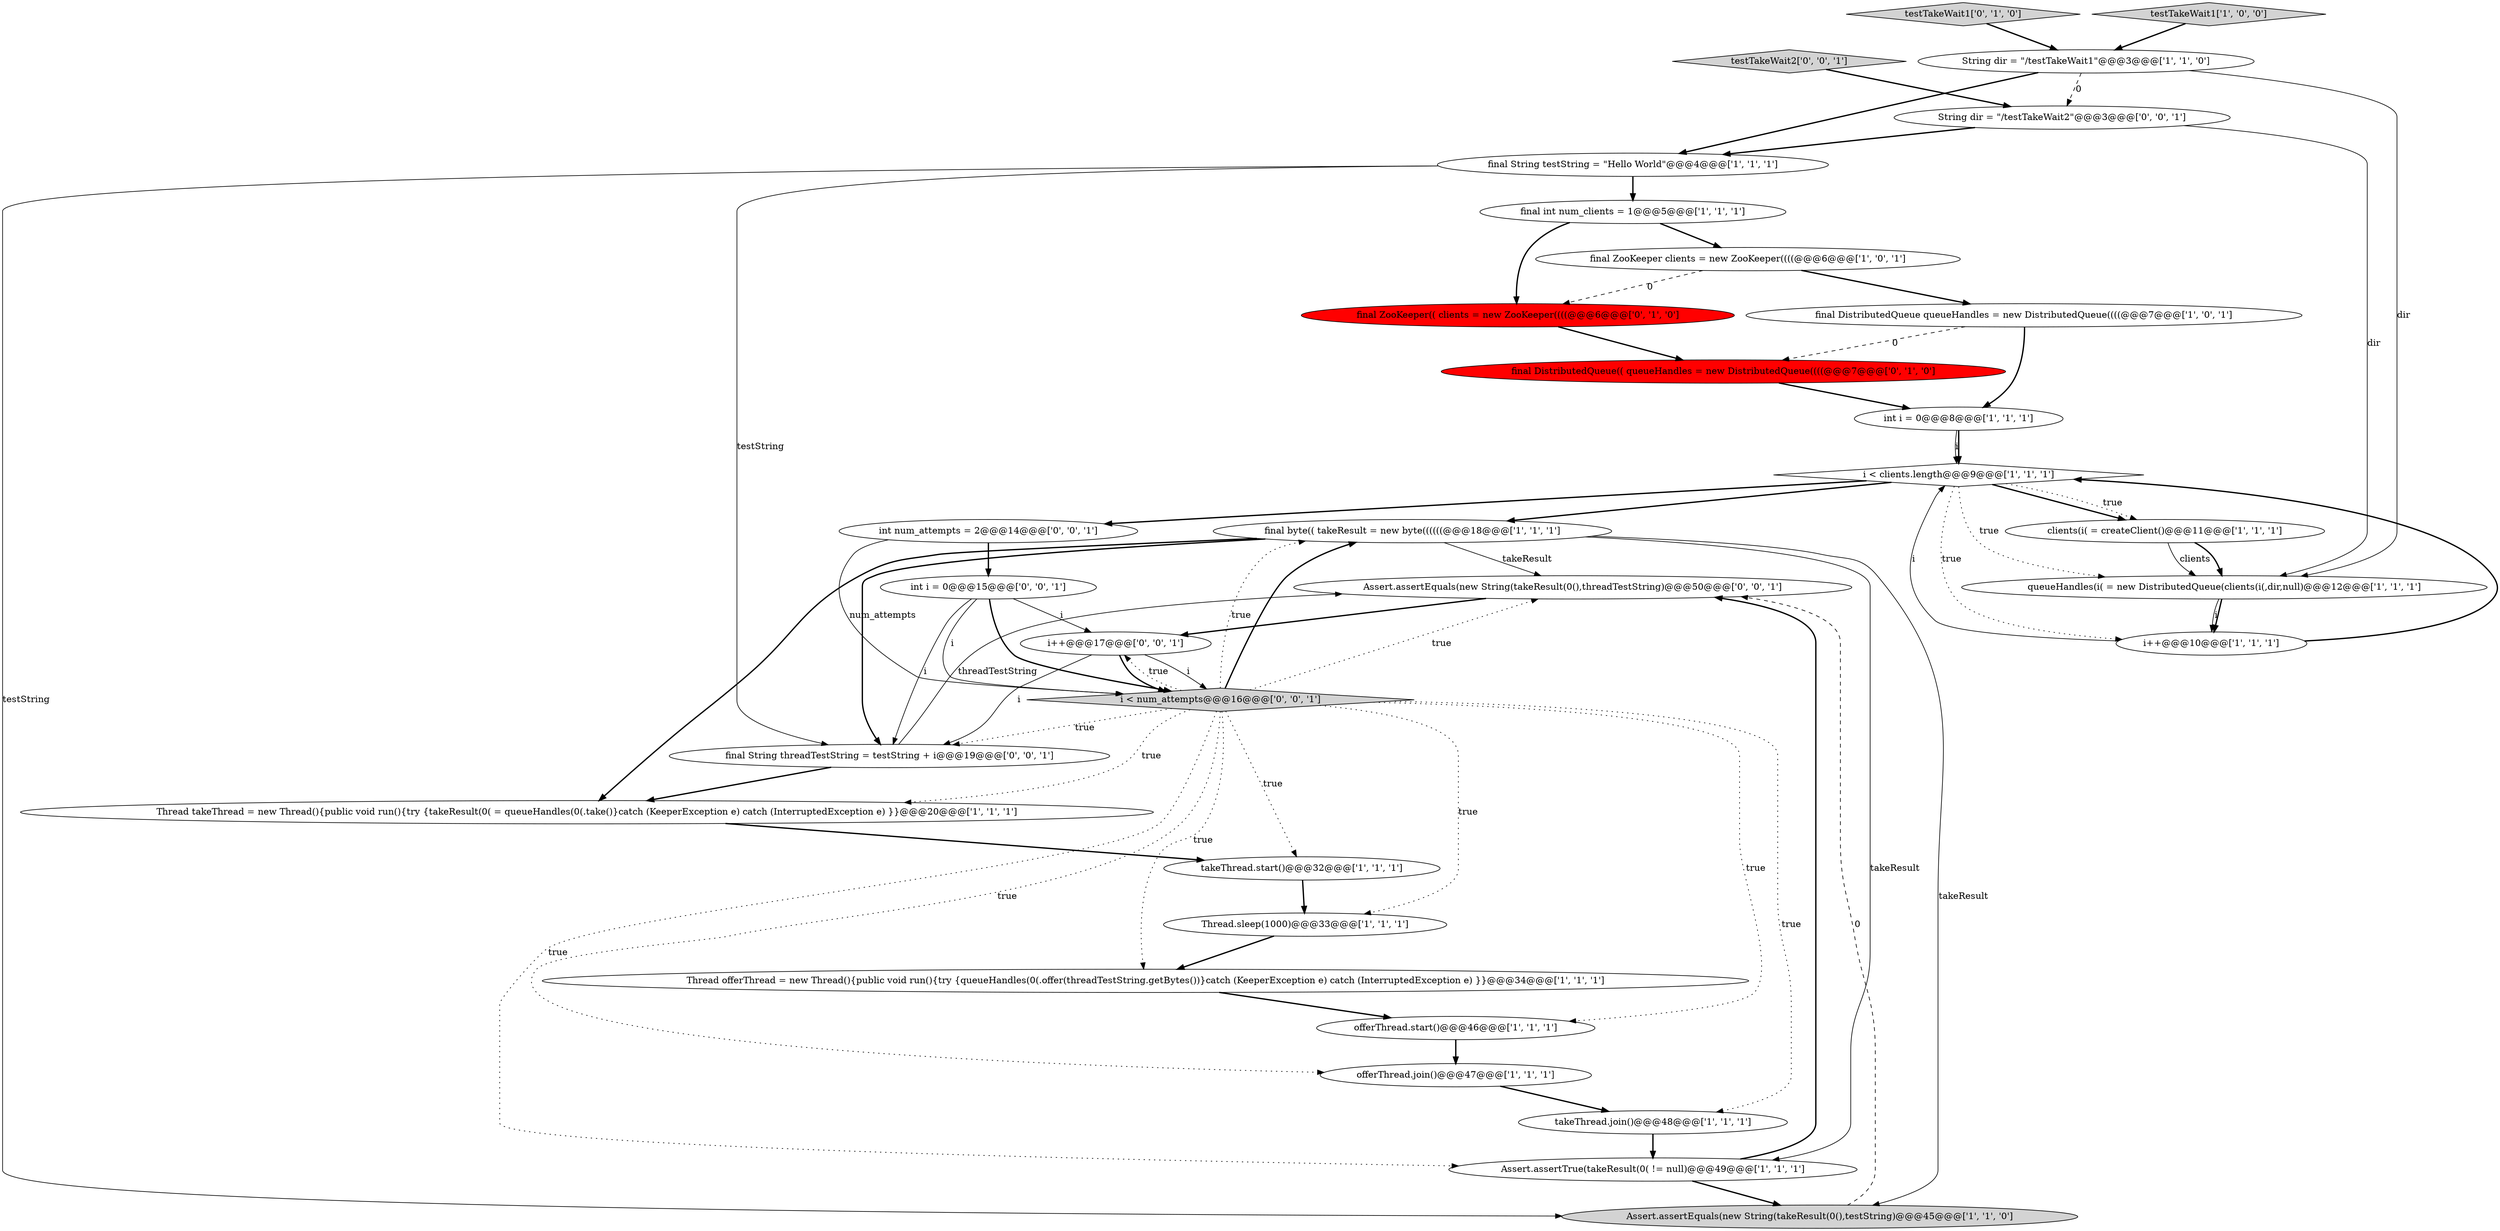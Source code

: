 digraph {
9 [style = filled, label = "String dir = \"/testTakeWait1\"@@@3@@@['1', '1', '0']", fillcolor = white, shape = ellipse image = "AAA0AAABBB1BBB"];
26 [style = filled, label = "i < num_attempts@@@16@@@['0', '0', '1']", fillcolor = lightgray, shape = diamond image = "AAA0AAABBB3BBB"];
21 [style = filled, label = "testTakeWait1['0', '1', '0']", fillcolor = lightgray, shape = diamond image = "AAA0AAABBB2BBB"];
30 [style = filled, label = "testTakeWait2['0', '0', '1']", fillcolor = lightgray, shape = diamond image = "AAA0AAABBB3BBB"];
10 [style = filled, label = "offerThread.start()@@@46@@@['1', '1', '1']", fillcolor = white, shape = ellipse image = "AAA0AAABBB1BBB"];
8 [style = filled, label = "clients(i( = createClient()@@@11@@@['1', '1', '1']", fillcolor = white, shape = ellipse image = "AAA0AAABBB1BBB"];
12 [style = filled, label = "final DistributedQueue queueHandles = new DistributedQueue((((@@@7@@@['1', '0', '1']", fillcolor = white, shape = ellipse image = "AAA0AAABBB1BBB"];
6 [style = filled, label = "Thread offerThread = new Thread(){public void run(){try {queueHandles(0(.offer(threadTestString.getBytes())}catch (KeeperException e) catch (InterruptedException e) }}@@@34@@@['1', '1', '1']", fillcolor = white, shape = ellipse image = "AAA0AAABBB1BBB"];
14 [style = filled, label = "final ZooKeeper clients = new ZooKeeper((((@@@6@@@['1', '0', '1']", fillcolor = white, shape = ellipse image = "AAA0AAABBB1BBB"];
1 [style = filled, label = "final int num_clients = 1@@@5@@@['1', '1', '1']", fillcolor = white, shape = ellipse image = "AAA0AAABBB1BBB"];
18 [style = filled, label = "Thread.sleep(1000)@@@33@@@['1', '1', '1']", fillcolor = white, shape = ellipse image = "AAA0AAABBB1BBB"];
24 [style = filled, label = "Assert.assertEquals(new String(takeResult(0(),threadTestString)@@@50@@@['0', '0', '1']", fillcolor = white, shape = ellipse image = "AAA0AAABBB3BBB"];
31 [style = filled, label = "i++@@@17@@@['0', '0', '1']", fillcolor = white, shape = ellipse image = "AAA0AAABBB3BBB"];
20 [style = filled, label = "final byte(( takeResult = new byte((((((@@@18@@@['1', '1', '1']", fillcolor = white, shape = ellipse image = "AAA0AAABBB1BBB"];
7 [style = filled, label = "i < clients.length@@@9@@@['1', '1', '1']", fillcolor = white, shape = diamond image = "AAA0AAABBB1BBB"];
23 [style = filled, label = "final ZooKeeper(( clients = new ZooKeeper((((@@@6@@@['0', '1', '0']", fillcolor = red, shape = ellipse image = "AAA1AAABBB2BBB"];
4 [style = filled, label = "testTakeWait1['1', '0', '0']", fillcolor = lightgray, shape = diamond image = "AAA0AAABBB1BBB"];
0 [style = filled, label = "offerThread.join()@@@47@@@['1', '1', '1']", fillcolor = white, shape = ellipse image = "AAA0AAABBB1BBB"];
3 [style = filled, label = "Thread takeThread = new Thread(){public void run(){try {takeResult(0( = queueHandles(0(.take()}catch (KeeperException e) catch (InterruptedException e) }}@@@20@@@['1', '1', '1']", fillcolor = white, shape = ellipse image = "AAA0AAABBB1BBB"];
11 [style = filled, label = "takeThread.start()@@@32@@@['1', '1', '1']", fillcolor = white, shape = ellipse image = "AAA0AAABBB1BBB"];
19 [style = filled, label = "takeThread.join()@@@48@@@['1', '1', '1']", fillcolor = white, shape = ellipse image = "AAA0AAABBB1BBB"];
15 [style = filled, label = "int i = 0@@@8@@@['1', '1', '1']", fillcolor = white, shape = ellipse image = "AAA0AAABBB1BBB"];
16 [style = filled, label = "i++@@@10@@@['1', '1', '1']", fillcolor = white, shape = ellipse image = "AAA0AAABBB1BBB"];
17 [style = filled, label = "Assert.assertEquals(new String(takeResult(0(),testString)@@@45@@@['1', '1', '0']", fillcolor = lightgray, shape = ellipse image = "AAA0AAABBB1BBB"];
13 [style = filled, label = "final String testString = \"Hello World\"@@@4@@@['1', '1', '1']", fillcolor = white, shape = ellipse image = "AAA0AAABBB1BBB"];
27 [style = filled, label = "int num_attempts = 2@@@14@@@['0', '0', '1']", fillcolor = white, shape = ellipse image = "AAA0AAABBB3BBB"];
5 [style = filled, label = "Assert.assertTrue(takeResult(0( != null)@@@49@@@['1', '1', '1']", fillcolor = white, shape = ellipse image = "AAA0AAABBB1BBB"];
25 [style = filled, label = "int i = 0@@@15@@@['0', '0', '1']", fillcolor = white, shape = ellipse image = "AAA0AAABBB3BBB"];
29 [style = filled, label = "String dir = \"/testTakeWait2\"@@@3@@@['0', '0', '1']", fillcolor = white, shape = ellipse image = "AAA0AAABBB3BBB"];
2 [style = filled, label = "queueHandles(i( = new DistributedQueue(clients(i(,dir,null)@@@12@@@['1', '1', '1']", fillcolor = white, shape = ellipse image = "AAA0AAABBB1BBB"];
22 [style = filled, label = "final DistributedQueue(( queueHandles = new DistributedQueue((((@@@7@@@['0', '1', '0']", fillcolor = red, shape = ellipse image = "AAA1AAABBB2BBB"];
28 [style = filled, label = "final String threadTestString = testString + i@@@19@@@['0', '0', '1']", fillcolor = white, shape = ellipse image = "AAA0AAABBB3BBB"];
16->7 [style = solid, label="i"];
4->9 [style = bold, label=""];
27->26 [style = solid, label="num_attempts"];
20->24 [style = solid, label="takeResult"];
7->2 [style = dotted, label="true"];
8->2 [style = solid, label="clients"];
22->15 [style = bold, label=""];
15->7 [style = bold, label=""];
17->24 [style = dashed, label="0"];
0->19 [style = bold, label=""];
20->28 [style = bold, label=""];
12->15 [style = bold, label=""];
16->7 [style = bold, label=""];
3->11 [style = bold, label=""];
31->26 [style = solid, label="i"];
26->20 [style = dotted, label="true"];
26->19 [style = dotted, label="true"];
20->3 [style = bold, label=""];
7->20 [style = bold, label=""];
25->31 [style = solid, label="i"];
7->8 [style = bold, label=""];
5->17 [style = bold, label=""];
9->2 [style = solid, label="dir"];
26->3 [style = dotted, label="true"];
30->29 [style = bold, label=""];
11->18 [style = bold, label=""];
13->1 [style = bold, label=""];
1->23 [style = bold, label=""];
29->13 [style = bold, label=""];
31->28 [style = solid, label="i"];
19->5 [style = bold, label=""];
31->26 [style = bold, label=""];
26->31 [style = dotted, label="true"];
21->9 [style = bold, label=""];
14->23 [style = dashed, label="0"];
23->22 [style = bold, label=""];
9->29 [style = dashed, label="0"];
28->24 [style = solid, label="threadTestString"];
26->10 [style = dotted, label="true"];
8->2 [style = bold, label=""];
24->31 [style = bold, label=""];
18->6 [style = bold, label=""];
25->26 [style = solid, label="i"];
5->24 [style = bold, label=""];
6->10 [style = bold, label=""];
14->12 [style = bold, label=""];
10->0 [style = bold, label=""];
25->26 [style = bold, label=""];
20->5 [style = solid, label="takeResult"];
13->28 [style = solid, label="testString"];
7->16 [style = dotted, label="true"];
26->28 [style = dotted, label="true"];
7->27 [style = bold, label=""];
26->24 [style = dotted, label="true"];
12->22 [style = dashed, label="0"];
26->18 [style = dotted, label="true"];
13->17 [style = solid, label="testString"];
26->6 [style = dotted, label="true"];
1->14 [style = bold, label=""];
28->3 [style = bold, label=""];
26->11 [style = dotted, label="true"];
29->2 [style = solid, label="dir"];
7->8 [style = dotted, label="true"];
25->28 [style = solid, label="i"];
20->17 [style = solid, label="takeResult"];
27->25 [style = bold, label=""];
15->7 [style = solid, label="i"];
26->5 [style = dotted, label="true"];
2->16 [style = solid, label="i"];
26->20 [style = bold, label=""];
26->0 [style = dotted, label="true"];
9->13 [style = bold, label=""];
2->16 [style = bold, label=""];
}
